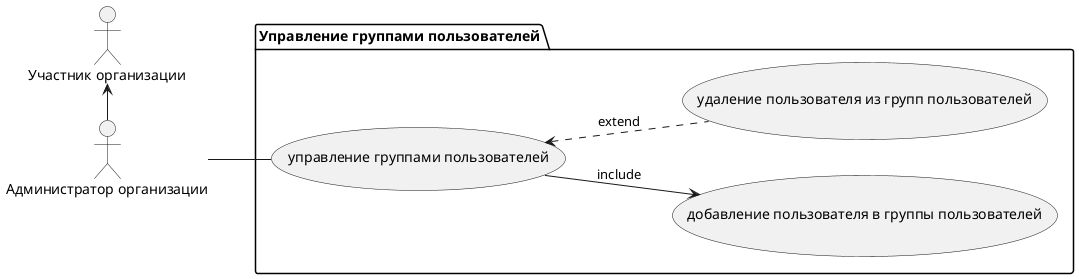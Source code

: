 ﻿@startuml
'https://plantuml.com/use-case-diagram

left to right direction

:Участник организации: as member 
:Администратор организации: as adminOrg
adminOrg -l-> member

package "Управление группами пользователей" {
    (управление группами пользователей) as userGroupManaging
    adminOrg -- userGroupManaging
    
    userGroupManaging --> (добавление пользователя в группы пользователей) : include
    userGroupManaging <.. (удаление пользователя из групп пользователей) : extend   
}

' adminOrg -r-  (архивировать проект)

@enduml